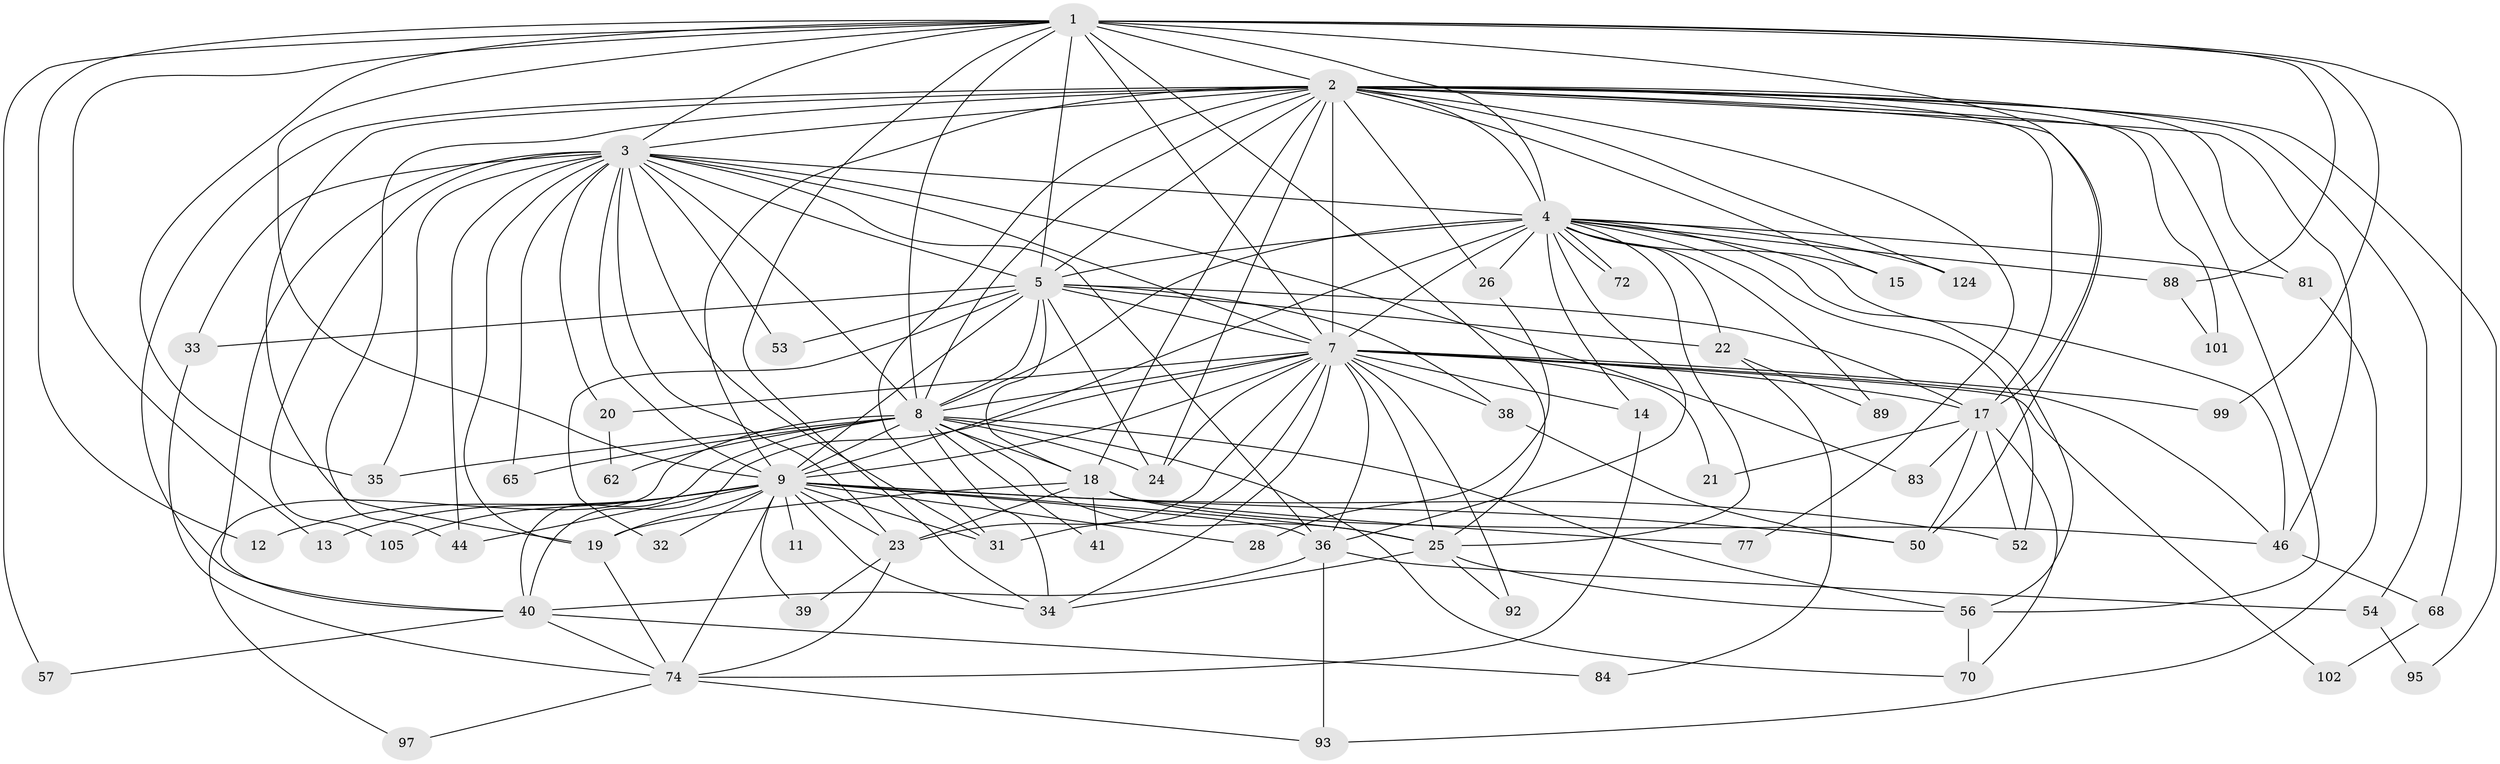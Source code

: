 // original degree distribution, {26: 0.015748031496062992, 23: 0.015748031496062992, 21: 0.023622047244094488, 18: 0.007874015748031496, 22: 0.007874015748031496, 25: 0.007874015748031496, 2: 0.5118110236220472, 3: 0.2204724409448819, 8: 0.015748031496062992, 7: 0.015748031496062992, 4: 0.11023622047244094, 6: 0.015748031496062992, 5: 0.031496062992125984}
// Generated by graph-tools (version 1.1) at 2025/13/03/09/25 04:13:51]
// undirected, 63 vertices, 174 edges
graph export_dot {
graph [start="1"]
  node [color=gray90,style=filled];
  1;
  2 [super="+6+30+67+66"];
  3 [super="+61+98"];
  4;
  5 [super="+100"];
  7 [super="+27+69+47+86+85+16+90"];
  8 [super="+91+80"];
  9 [super="+10"];
  11;
  12;
  13;
  14;
  15;
  17 [super="+58+64+37"];
  18 [super="+59+71"];
  19 [super="+79"];
  20;
  21;
  22;
  23 [super="+49"];
  24 [super="+94"];
  25 [super="+120+63+29"];
  26;
  28;
  31 [super="+75"];
  32;
  33;
  34 [super="+87"];
  35;
  36 [super="+45"];
  38 [super="+55"];
  39;
  40 [super="+73"];
  41;
  44 [super="+103"];
  46 [super="+51"];
  50 [super="+114"];
  52 [super="+122"];
  53;
  54;
  56 [super="+115"];
  57;
  62;
  65;
  68;
  70 [super="+111"];
  72;
  74 [super="+127+76"];
  77;
  81 [super="+108"];
  83;
  84;
  88;
  89;
  92;
  93;
  95;
  97;
  99;
  101;
  102;
  105;
  124;
  1 -- 2 [weight=2];
  1 -- 3;
  1 -- 4;
  1 -- 5 [weight=3];
  1 -- 7 [weight=4];
  1 -- 8;
  1 -- 9 [weight=3];
  1 -- 12;
  1 -- 13;
  1 -- 25;
  1 -- 34;
  1 -- 35;
  1 -- 57;
  1 -- 68;
  1 -- 88;
  1 -- 99;
  1 -- 17 [weight=2];
  2 -- 3 [weight=2];
  2 -- 4 [weight=2];
  2 -- 5 [weight=3];
  2 -- 7 [weight=5];
  2 -- 8 [weight=2];
  2 -- 9 [weight=4];
  2 -- 19;
  2 -- 24;
  2 -- 50;
  2 -- 54;
  2 -- 56;
  2 -- 101;
  2 -- 124;
  2 -- 81 [weight=2];
  2 -- 77;
  2 -- 15;
  2 -- 17;
  2 -- 26;
  2 -- 95;
  2 -- 46 [weight=2];
  2 -- 40;
  2 -- 44;
  2 -- 18;
  2 -- 31;
  3 -- 4;
  3 -- 5;
  3 -- 7;
  3 -- 8;
  3 -- 9 [weight=3];
  3 -- 20;
  3 -- 23;
  3 -- 31;
  3 -- 33;
  3 -- 35;
  3 -- 44;
  3 -- 53;
  3 -- 65;
  3 -- 83;
  3 -- 105;
  3 -- 40;
  3 -- 36;
  3 -- 19;
  4 -- 5;
  4 -- 7 [weight=3];
  4 -- 8;
  4 -- 9 [weight=2];
  4 -- 14;
  4 -- 15;
  4 -- 22;
  4 -- 25;
  4 -- 26;
  4 -- 36;
  4 -- 46;
  4 -- 52;
  4 -- 56;
  4 -- 72;
  4 -- 72;
  4 -- 81;
  4 -- 88;
  4 -- 89;
  4 -- 124;
  5 -- 7 [weight=2];
  5 -- 8 [weight=2];
  5 -- 9 [weight=2];
  5 -- 18;
  5 -- 22;
  5 -- 32;
  5 -- 33;
  5 -- 38;
  5 -- 53;
  5 -- 17 [weight=2];
  5 -- 24;
  7 -- 8 [weight=3];
  7 -- 9 [weight=2];
  7 -- 14;
  7 -- 21;
  7 -- 38;
  7 -- 36;
  7 -- 24;
  7 -- 46;
  7 -- 31;
  7 -- 99;
  7 -- 102;
  7 -- 40;
  7 -- 17;
  7 -- 20;
  7 -- 92;
  7 -- 25;
  7 -- 23;
  7 -- 34;
  8 -- 9 [weight=3];
  8 -- 18;
  8 -- 24 [weight=2];
  8 -- 40;
  8 -- 41;
  8 -- 62;
  8 -- 65;
  8 -- 70;
  8 -- 56;
  8 -- 25;
  8 -- 97;
  8 -- 35;
  8 -- 34;
  9 -- 12;
  9 -- 13;
  9 -- 28;
  9 -- 36;
  9 -- 44;
  9 -- 52;
  9 -- 105;
  9 -- 74;
  9 -- 32;
  9 -- 34;
  9 -- 39;
  9 -- 11;
  9 -- 50;
  9 -- 23 [weight=2];
  9 -- 25;
  9 -- 31;
  9 -- 19;
  14 -- 74;
  17 -- 21;
  17 -- 52;
  17 -- 83;
  17 -- 70;
  17 -- 50;
  18 -- 19;
  18 -- 41;
  18 -- 77;
  18 -- 46;
  18 -- 23;
  19 -- 74;
  20 -- 62;
  22 -- 84;
  22 -- 89;
  23 -- 39;
  23 -- 74;
  25 -- 34;
  25 -- 56;
  25 -- 92;
  26 -- 28;
  33 -- 74;
  36 -- 40;
  36 -- 54;
  36 -- 93;
  38 -- 50;
  40 -- 57;
  40 -- 74;
  40 -- 84;
  46 -- 68;
  54 -- 95;
  56 -- 70;
  68 -- 102;
  74 -- 97;
  74 -- 93;
  81 -- 93;
  88 -- 101;
}
